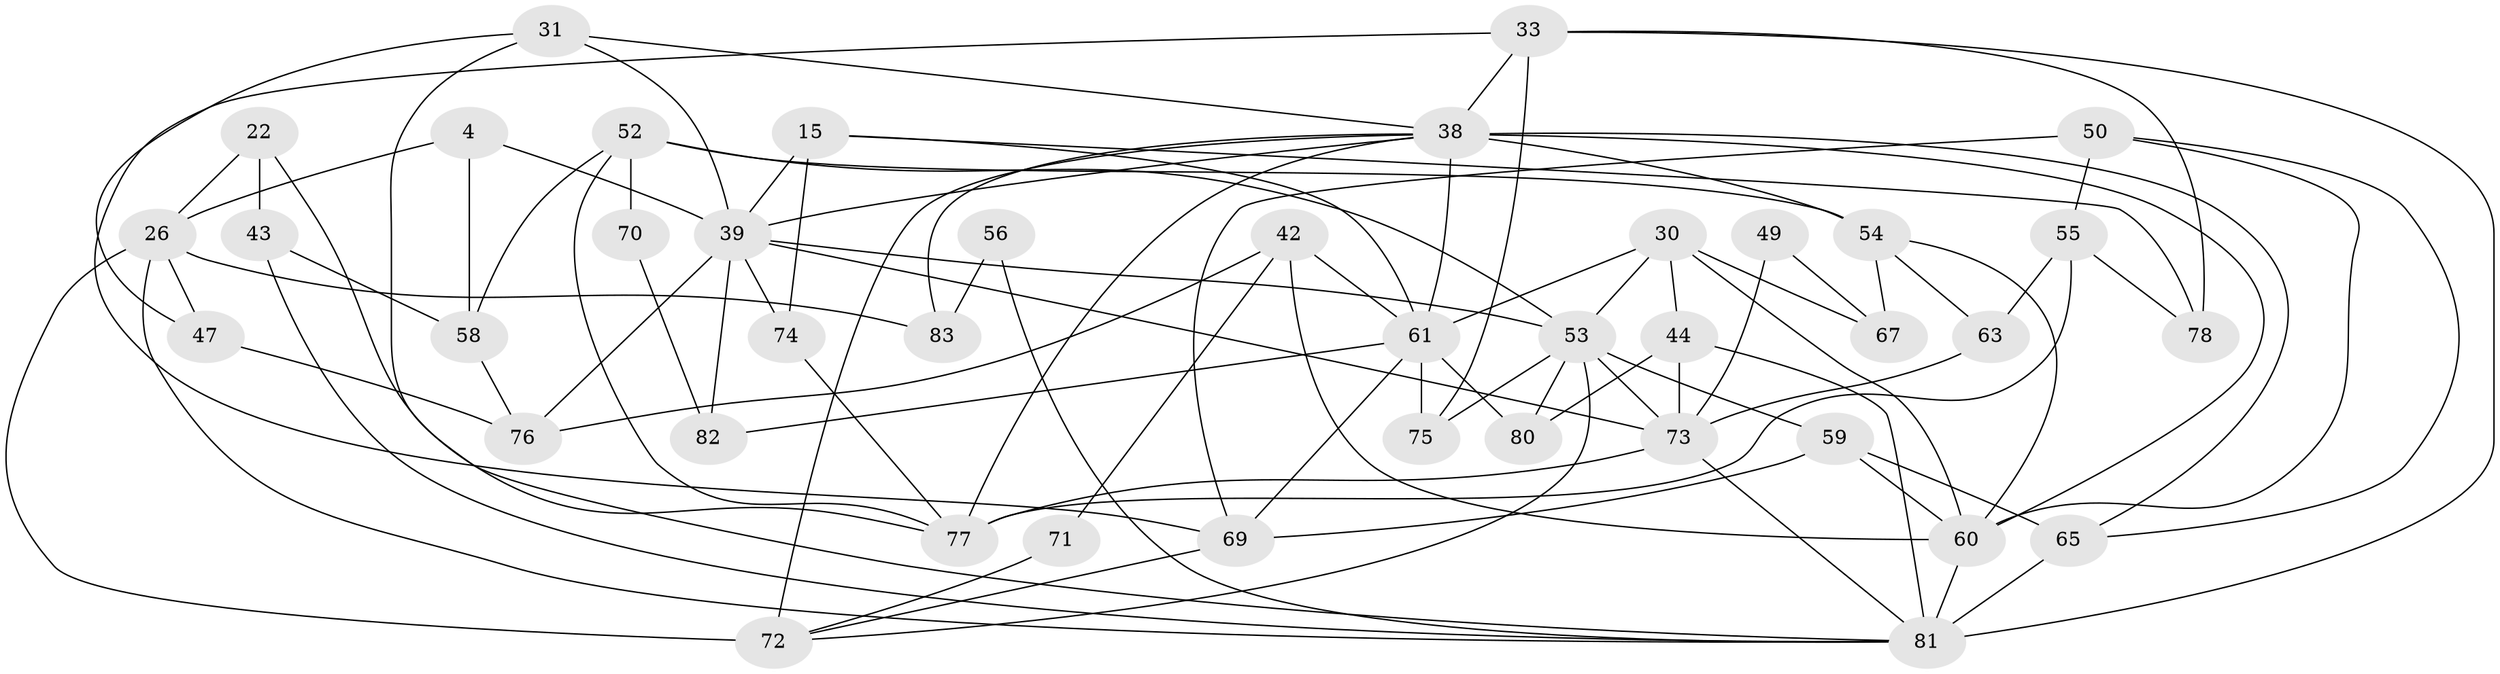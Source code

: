 // original degree distribution, {3: 0.3132530120481928, 2: 0.12048192771084337, 5: 0.14457831325301204, 4: 0.26506024096385544, 8: 0.012048192771084338, 7: 0.03614457831325301, 9: 0.012048192771084338, 6: 0.0963855421686747}
// Generated by graph-tools (version 1.1) at 2025/49/03/09/25 04:49:59]
// undirected, 41 vertices, 92 edges
graph export_dot {
graph [start="1"]
  node [color=gray90,style=filled];
  4;
  15 [super="+13"];
  22;
  26;
  30 [super="+12"];
  31;
  33 [super="+16"];
  38 [super="+34"];
  39 [super="+37+20"];
  42;
  43 [super="+8"];
  44 [super="+19+7"];
  47 [super="+45"];
  49;
  50;
  52;
  53 [super="+23"];
  54 [super="+5"];
  55;
  56;
  58 [super="+57"];
  59 [super="+9"];
  60 [super="+48"];
  61 [super="+1+41"];
  63 [super="+24"];
  65 [super="+46"];
  67;
  69 [super="+66"];
  70;
  71;
  72 [super="+36+62"];
  73 [super="+28+32+40"];
  74;
  75;
  76;
  77 [super="+27+68"];
  78;
  80 [super="+35"];
  81 [super="+64+51"];
  82 [super="+79"];
  83;
  4 -- 26;
  4 -- 39;
  4 -- 58;
  15 -- 74 [weight=2];
  15 -- 61;
  15 -- 78;
  15 -- 39;
  22 -- 43 [weight=2];
  22 -- 26;
  22 -- 77;
  26 -- 47 [weight=2];
  26 -- 72 [weight=3];
  26 -- 83;
  26 -- 81;
  30 -- 67;
  30 -- 44;
  30 -- 61;
  30 -- 60;
  30 -- 53;
  31 -- 47;
  31 -- 39;
  31 -- 81;
  31 -- 38;
  33 -- 75;
  33 -- 81;
  33 -- 38;
  33 -- 78;
  33 -- 69;
  38 -- 39;
  38 -- 54 [weight=3];
  38 -- 72 [weight=2];
  38 -- 65;
  38 -- 77;
  38 -- 83;
  38 -- 60 [weight=2];
  38 -- 61;
  39 -- 74 [weight=2];
  39 -- 76;
  39 -- 82 [weight=3];
  39 -- 53;
  39 -- 73 [weight=2];
  42 -- 60 [weight=2];
  42 -- 76;
  42 -- 61;
  42 -- 71;
  43 -- 81;
  43 -- 58;
  44 -- 81;
  44 -- 73;
  44 -- 80 [weight=3];
  47 -- 76;
  49 -- 67;
  49 -- 73;
  50 -- 69;
  50 -- 55;
  50 -- 65;
  50 -- 60;
  52 -- 54;
  52 -- 53;
  52 -- 58;
  52 -- 70;
  52 -- 77;
  53 -- 72 [weight=2];
  53 -- 59 [weight=2];
  53 -- 80 [weight=2];
  53 -- 75;
  53 -- 73;
  54 -- 67;
  54 -- 60;
  54 -- 63;
  55 -- 78;
  55 -- 77 [weight=2];
  55 -- 63;
  56 -- 83;
  56 -- 81;
  58 -- 76 [weight=2];
  59 -- 65 [weight=2];
  59 -- 69;
  59 -- 60 [weight=2];
  60 -- 81 [weight=2];
  61 -- 75;
  61 -- 80;
  61 -- 82 [weight=2];
  61 -- 69;
  63 -- 73 [weight=2];
  65 -- 81 [weight=3];
  69 -- 72;
  70 -- 82;
  71 -- 72;
  73 -- 81;
  73 -- 77;
  74 -- 77 [weight=2];
}
